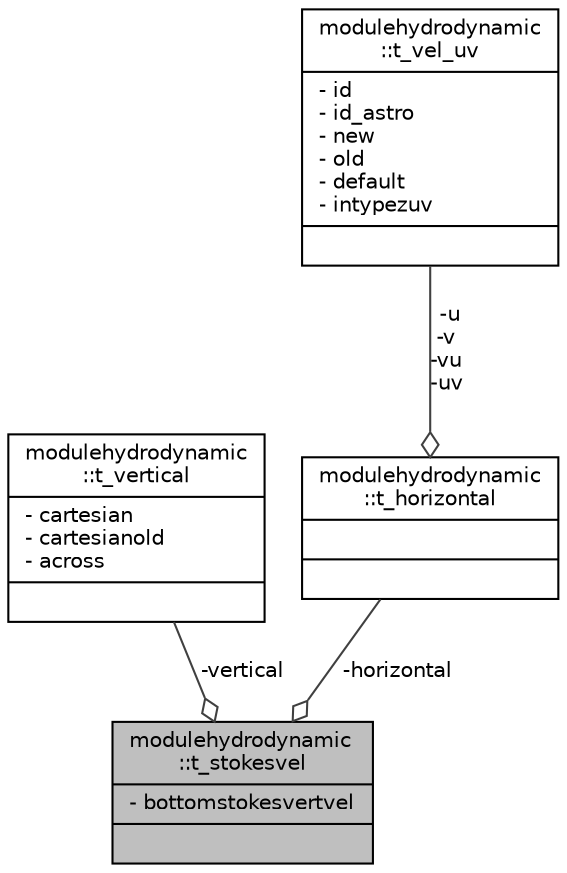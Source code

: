 digraph "modulehydrodynamic::t_stokesvel"
{
 // LATEX_PDF_SIZE
  edge [fontname="Helvetica",fontsize="10",labelfontname="Helvetica",labelfontsize="10"];
  node [fontname="Helvetica",fontsize="10",shape=record];
  Node1 [label="{modulehydrodynamic\l::t_stokesvel\n|- bottomstokesvertvel\l|}",height=0.2,width=0.4,color="black", fillcolor="grey75", style="filled", fontcolor="black",tooltip=" "];
  Node2 -> Node1 [color="grey25",fontsize="10",style="solid",label=" -vertical" ,arrowhead="odiamond",fontname="Helvetica"];
  Node2 [label="{modulehydrodynamic\l::t_vertical\n|- cartesian\l- cartesianold\l- across\l|}",height=0.2,width=0.4,color="black", fillcolor="white", style="filled",URL="$structmodulehydrodynamic_1_1t__vertical.html",tooltip=" "];
  Node3 -> Node1 [color="grey25",fontsize="10",style="solid",label=" -horizontal" ,arrowhead="odiamond",fontname="Helvetica"];
  Node3 [label="{modulehydrodynamic\l::t_horizontal\n||}",height=0.2,width=0.4,color="black", fillcolor="white", style="filled",URL="$structmodulehydrodynamic_1_1t__horizontal.html",tooltip=" "];
  Node4 -> Node3 [color="grey25",fontsize="10",style="solid",label=" -u\n-v\n-vu\n-uv" ,arrowhead="odiamond",fontname="Helvetica"];
  Node4 [label="{modulehydrodynamic\l::t_vel_uv\n|- id\l- id_astro\l- new\l- old\l- default\l- intypezuv\l|}",height=0.2,width=0.4,color="black", fillcolor="white", style="filled",URL="$structmodulehydrodynamic_1_1t__vel__uv.html",tooltip=" "];
}
